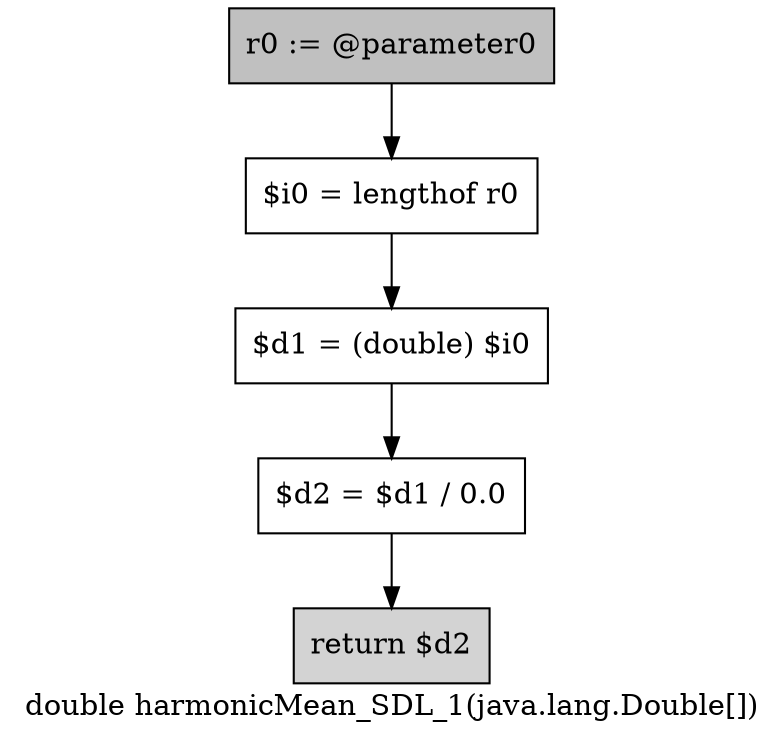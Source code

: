 digraph "double harmonicMean_SDL_1(java.lang.Double[])" {
    label="double harmonicMean_SDL_1(java.lang.Double[])";
    node [shape=box];
    "0" [style=filled,fillcolor=gray,label="r0 := @parameter0",];
    "1" [label="$i0 = lengthof r0",];
    "0"->"1";
    "2" [label="$d1 = (double) $i0",];
    "1"->"2";
    "3" [label="$d2 = $d1 / 0.0",];
    "2"->"3";
    "4" [style=filled,fillcolor=lightgray,label="return $d2",];
    "3"->"4";
}

